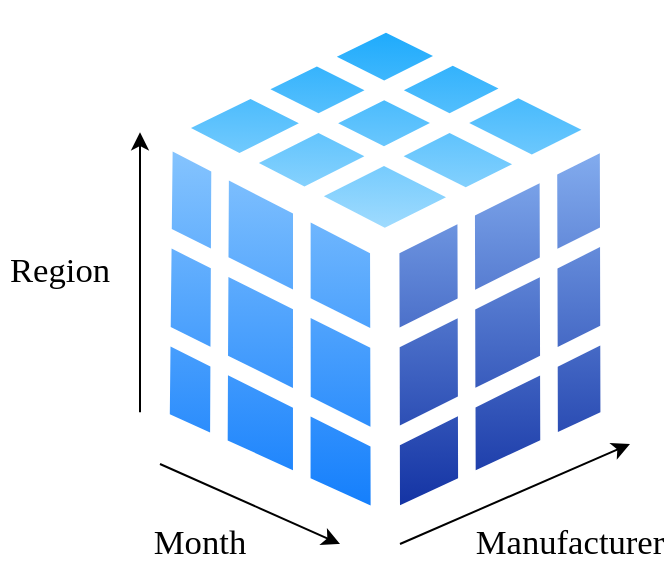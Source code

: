 <mxfile version="17.4.3" type="github">
  <diagram id="c7y519gA3s1je9VupAIh" name="Page-1">
    <mxGraphModel dx="950" dy="457" grid="0" gridSize="10" guides="1" tooltips="1" connect="1" arrows="1" fold="1" page="1" pageScale="1" pageWidth="850" pageHeight="1100" math="0" shadow="0">
      <root>
        <mxCell id="0" />
        <mxCell id="1" parent="0" />
        <mxCell id="zs32M_NojRUOGyf8K7Fj-1" value="" style="aspect=fixed;perimeter=ellipsePerimeter;html=1;align=center;shadow=0;dashed=0;spacingTop=3;image;image=img/lib/active_directory/database_cube.svg;" parent="1" vertex="1">
          <mxGeometry x="280" y="278" width="245" height="272.22" as="geometry" />
        </mxCell>
        <mxCell id="P20JZ1qRCUnaoz4OuALA-1" value="" style="endArrow=classic;html=1;rounded=0;" parent="1" edge="1">
          <mxGeometry width="50" height="50" relative="1" as="geometry">
            <mxPoint x="410" y="550" as="sourcePoint" />
            <mxPoint x="525" y="500" as="targetPoint" />
          </mxGeometry>
        </mxCell>
        <mxCell id="P20JZ1qRCUnaoz4OuALA-2" value="&lt;span style=&quot;font-size: 13.0pt ; line-height: 107% ; font-family: &amp;#34;times new roman&amp;#34; , serif&quot;&gt;Manufacturer&lt;/span&gt;" style="text;html=1;strokeColor=none;fillColor=none;align=center;verticalAlign=middle;whiteSpace=wrap;rounded=0;" parent="1" vertex="1">
          <mxGeometry x="465" y="535" width="60" height="30" as="geometry" />
        </mxCell>
        <mxCell id="P20JZ1qRCUnaoz4OuALA-3" value="" style="endArrow=classic;html=1;rounded=0;" parent="1" edge="1">
          <mxGeometry width="50" height="50" relative="1" as="geometry">
            <mxPoint x="280" y="484.11" as="sourcePoint" />
            <mxPoint x="280" y="344.11" as="targetPoint" />
          </mxGeometry>
        </mxCell>
        <mxCell id="P20JZ1qRCUnaoz4OuALA-4" value="" style="endArrow=classic;html=1;rounded=0;" parent="1" edge="1">
          <mxGeometry width="50" height="50" relative="1" as="geometry">
            <mxPoint x="290" y="510" as="sourcePoint" />
            <mxPoint x="380" y="550" as="targetPoint" />
          </mxGeometry>
        </mxCell>
        <mxCell id="P20JZ1qRCUnaoz4OuALA-5" value="&lt;span style=&quot;font-size: 13.0pt ; line-height: 107% ; font-family: &amp;#34;times new roman&amp;#34; , serif&quot;&gt;Month&lt;/span&gt;" style="text;html=1;strokeColor=none;fillColor=none;align=center;verticalAlign=middle;whiteSpace=wrap;rounded=0;" parent="1" vertex="1">
          <mxGeometry x="280" y="535" width="60" height="30" as="geometry" />
        </mxCell>
        <mxCell id="P20JZ1qRCUnaoz4OuALA-6" value="&lt;font face=&quot;Times New Roman, serif&quot;&gt;&lt;span style=&quot;font-size: 17.333px&quot;&gt;Region&lt;/span&gt;&lt;/font&gt;" style="text;html=1;strokeColor=none;fillColor=none;align=center;verticalAlign=middle;whiteSpace=wrap;rounded=0;" parent="1" vertex="1">
          <mxGeometry x="210" y="399.11" width="60" height="30" as="geometry" />
        </mxCell>
      </root>
    </mxGraphModel>
  </diagram>
</mxfile>
